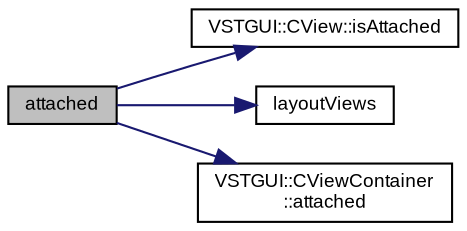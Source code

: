 digraph "attached"
{
  bgcolor="transparent";
  edge [fontname="Arial",fontsize="9",labelfontname="Arial",labelfontsize="9"];
  node [fontname="Arial",fontsize="9",shape=record];
  rankdir="LR";
  Node1 [label="attached",height=0.2,width=0.4,color="black", fillcolor="grey75", style="filled" fontcolor="black"];
  Node1 -> Node2 [color="midnightblue",fontsize="9",style="solid",fontname="Arial"];
  Node2 [label="VSTGUI::CView::isAttached",height=0.2,width=0.4,color="black",URL="$class_v_s_t_g_u_i_1_1_c_view.html#a1b7f04ee36bdaecd09a2625370dc90d8",tooltip="is view attached to a parentView "];
  Node1 -> Node3 [color="midnightblue",fontsize="9",style="solid",fontname="Arial"];
  Node3 [label="layoutViews",height=0.2,width=0.4,color="black",URL="$class_v_s_t_g_u_i_1_1_c_auto_layout_container_view.html#aa2e4d4c2b21f4b48545c79f9e166f73a"];
  Node1 -> Node4 [color="midnightblue",fontsize="9",style="solid",fontname="Arial"];
  Node4 [label="VSTGUI::CViewContainer\l::attached",height=0.2,width=0.4,color="black",URL="$class_v_s_t_g_u_i_1_1_c_view_container.html#a346862a374e9b89e0ca2ceb05028f4e2",tooltip="view is attached to a parent view "];
}
